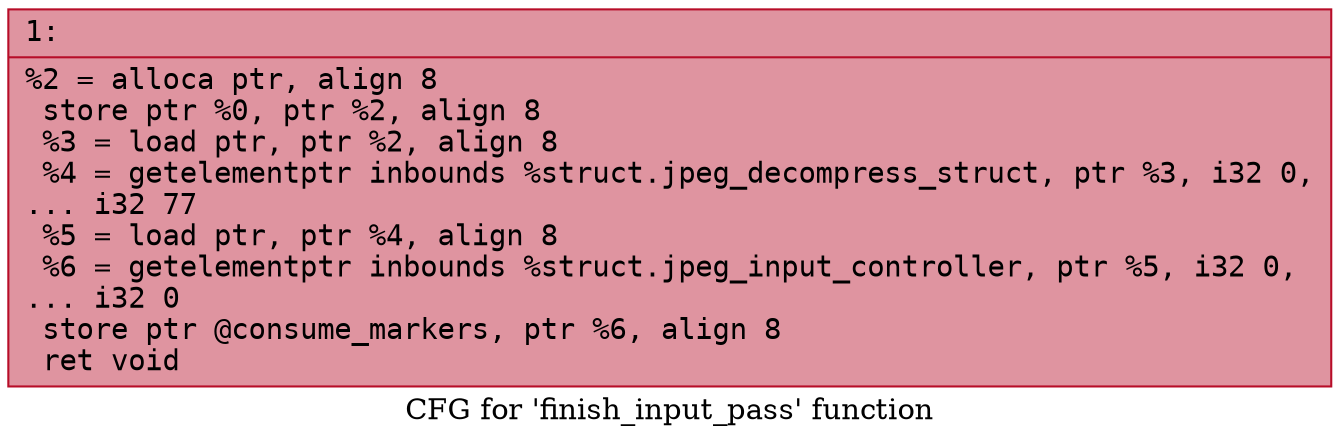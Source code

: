 digraph "CFG for 'finish_input_pass' function" {
	label="CFG for 'finish_input_pass' function";

	Node0x600002cd6710 [shape=record,color="#b70d28ff", style=filled, fillcolor="#b70d2870" fontname="Courier",label="{1:\l|  %2 = alloca ptr, align 8\l  store ptr %0, ptr %2, align 8\l  %3 = load ptr, ptr %2, align 8\l  %4 = getelementptr inbounds %struct.jpeg_decompress_struct, ptr %3, i32 0,\l... i32 77\l  %5 = load ptr, ptr %4, align 8\l  %6 = getelementptr inbounds %struct.jpeg_input_controller, ptr %5, i32 0,\l... i32 0\l  store ptr @consume_markers, ptr %6, align 8\l  ret void\l}"];
}
